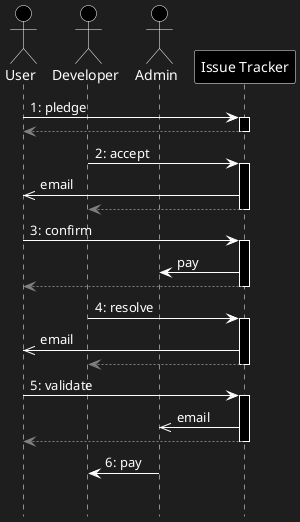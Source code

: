 @startuml

'!define TRANSPARENT

!ifdef TRANSPARENT
skinparam backgroundColor transparent
!else
skinparam backgroundColor #1E1E1E
!endif

skinparam shadowing false
skinparam sequenceActorFontColor white
skinparam sequenceParticipantFontColor white
skinparam sequenceArrowFontColor white
skinparam sequenceActorBackgroundColor black
skinparam sequenceParticipantBackgroundColor black
skinparam sequenceLifeLineBackgroundColor black
skinparam sequenceArrowColor white
skinparam sequenceActorBorderColor white
skinparam sequenceParticipantBorderColor white
skinparam sequenceLifeLineBorderColor white
!define RET [#gray]


actor User
actor Developer
actor Admin
participant "Issue Tracker" as Tracker


User -> Tracker: 1: pledge
activate Tracker
User <RET-- Tracker
deactivate Tracker

Developer -> Tracker: 2: accept
activate Tracker
User <<- Tracker: email
Developer <RET-- Tracker
deactivate Tracker

User -> Tracker: 3: confirm
activate Tracker
Admin <- Tracker: pay
User <RET-- Tracker
deactivate Tracker

Developer -> Tracker: 4: resolve
activate Tracker
User <<- Tracker: email
Developer <RET-- Tracker
deactivate Tracker

User -> Tracker: 5: validate
activate Tracker
Admin <<- Tracker: email
User <RET-- Tracker
deactivate Tracker

Developer <- Admin: 6: pay


hide footbox
|||

@enduml
